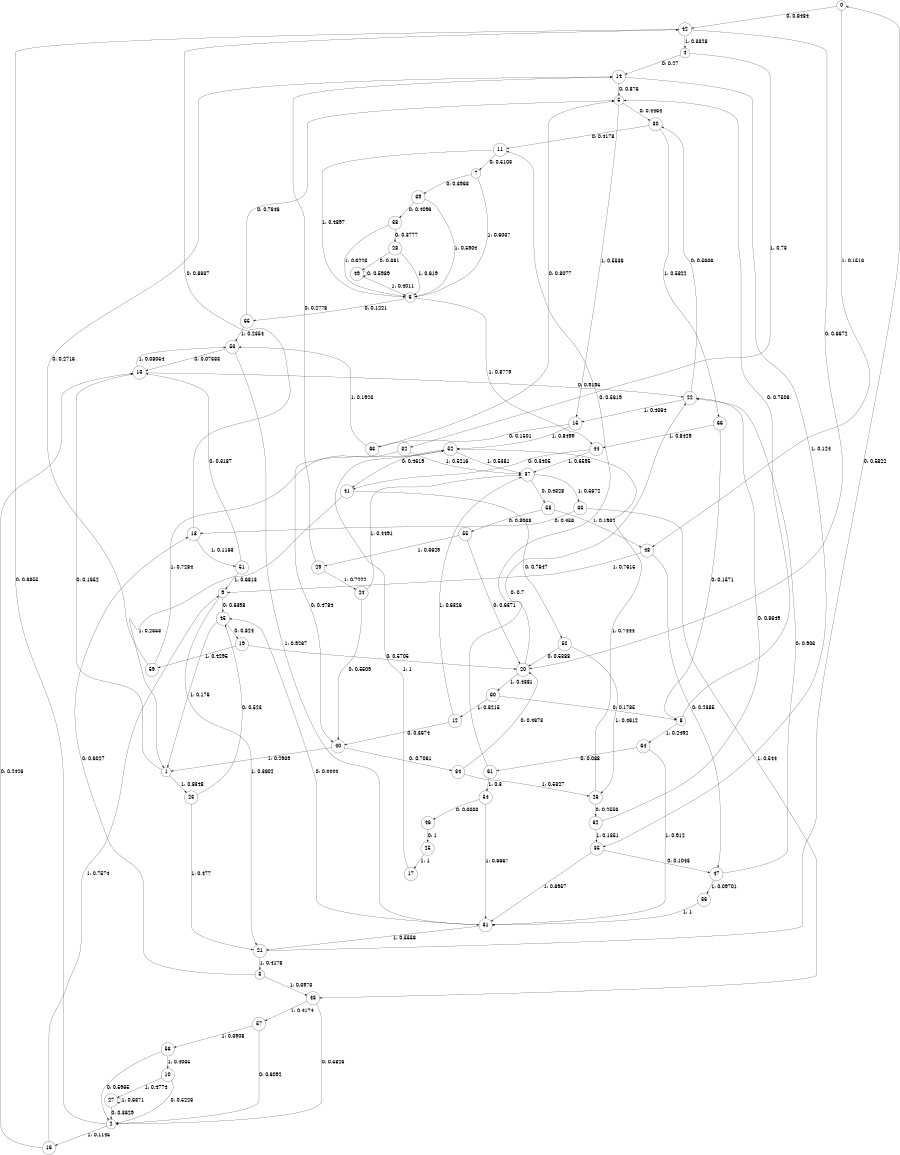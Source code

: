 digraph "ch9faceL9" {
size = "6,8.5";
ratio = "fill";
node [shape = circle];
node [fontsize = 24];
edge [fontsize = 24];
0 -> 42 [label = "0: 0.8484   "];
0 -> 48 [label = "1: 0.1516   "];
1 -> 13 [label = "0: 0.1652   "];
1 -> 23 [label = "1: 0.8348   "];
2 -> 42 [label = "0: 0.8855   "];
2 -> 16 [label = "1: 0.1145   "];
3 -> 18 [label = "0: 0.6027   "];
3 -> 43 [label = "1: 0.3973   "];
4 -> 14 [label = "0: 0.27     "];
4 -> 32 [label = "1: 0.73     "];
5 -> 30 [label = "0: 0.4464   "];
5 -> 15 [label = "1: 0.5536   "];
6 -> 65 [label = "0: 0.1221   "];
6 -> 44 [label = "1: 0.8779   "];
7 -> 39 [label = "0: 0.3963   "];
7 -> 6 [label = "1: 0.6037   "];
8 -> 5 [label = "0: 0.7508   "];
8 -> 64 [label = "1: 0.2492   "];
9 -> 45 [label = "0: 0.6398   "];
9 -> 21 [label = "1: 0.3602   "];
10 -> 2 [label = "0: 0.5226   "];
10 -> 27 [label = "1: 0.4774   "];
11 -> 7 [label = "0: 0.5103   "];
11 -> 6 [label = "1: 0.4897   "];
12 -> 40 [label = "0: 0.3674   "];
12 -> 37 [label = "1: 0.6326   "];
13 -> 22 [label = "0: 0.9195   "];
13 -> 53 [label = "1: 0.08054  "];
14 -> 5 [label = "0: 0.876    "];
14 -> 35 [label = "1: 0.124    "];
15 -> 63 [label = "0: 0.1501   "];
15 -> 52 [label = "1: 0.8499   "];
16 -> 13 [label = "0: 0.2426   "];
16 -> 9 [label = "1: 0.7574   "];
17 -> 52 [label = "1: 1        "];
18 -> 42 [label = "0: 0.8837   "];
18 -> 51 [label = "1: 0.1163   "];
19 -> 20 [label = "0: 0.5705   "];
19 -> 59 [label = "1: 0.4295   "];
20 -> 11 [label = "0: 0.5619   "];
20 -> 60 [label = "1: 0.4381   "];
21 -> 0 [label = "0: 0.5822   "];
21 -> 3 [label = "1: 0.4178   "];
22 -> 30 [label = "0: 0.5636   "];
22 -> 15 [label = "1: 0.4364   "];
23 -> 45 [label = "0: 0.523    "];
23 -> 21 [label = "1: 0.477    "];
24 -> 40 [label = "0: 0.5509   "];
24 -> 37 [label = "1: 0.4491   "];
25 -> 17 [label = "1: 1        "];
26 -> 62 [label = "0: 0.2556   "];
26 -> 52 [label = "1: 0.7444   "];
27 -> 2 [label = "0: 0.3629   "];
27 -> 27 [label = "1: 0.6371   "];
28 -> 49 [label = "0: 0.381    "];
28 -> 6 [label = "1: 0.619    "];
29 -> 14 [label = "0: 0.2778   "];
29 -> 24 [label = "1: 0.7222   "];
30 -> 11 [label = "0: 0.4178   "];
30 -> 66 [label = "1: 0.5822   "];
31 -> 45 [label = "0: 0.4444   "];
31 -> 21 [label = "1: 0.5556   "];
32 -> 40 [label = "0: 0.4784   "];
32 -> 37 [label = "1: 0.5216   "];
33 -> 18 [label = "0: 0.456    "];
33 -> 43 [label = "1: 0.544    "];
34 -> 20 [label = "0: 0.4673   "];
34 -> 26 [label = "1: 0.5327   "];
35 -> 47 [label = "0: 0.1043   "];
35 -> 31 [label = "1: 0.8957   "];
36 -> 31 [label = "1: 1        "];
37 -> 58 [label = "0: 0.4328   "];
37 -> 33 [label = "1: 0.5672   "];
38 -> 28 [label = "0: 0.3777   "];
38 -> 6 [label = "1: 0.6223   "];
39 -> 38 [label = "0: 0.4096   "];
39 -> 6 [label = "1: 0.5904   "];
40 -> 34 [label = "0: 0.7061   "];
40 -> 1 [label = "1: 0.2939   "];
41 -> 50 [label = "0: 0.7647   "];
41 -> 1 [label = "1: 0.2353   "];
42 -> 20 [label = "0: 0.6672   "];
42 -> 4 [label = "1: 0.3328   "];
43 -> 2 [label = "0: 0.5826   "];
43 -> 57 [label = "1: 0.4174   "];
44 -> 41 [label = "0: 0.3405   "];
44 -> 37 [label = "1: 0.6595   "];
45 -> 19 [label = "0: 0.824    "];
45 -> 1 [label = "1: 0.176    "];
46 -> 25 [label = "0: 1        "];
47 -> 22 [label = "0: 0.903    "];
47 -> 36 [label = "1: 0.09701  "];
48 -> 47 [label = "0: 0.2385   "];
48 -> 9 [label = "1: 0.7615   "];
49 -> 49 [label = "0: 0.5989   "];
49 -> 6 [label = "1: 0.4011   "];
50 -> 20 [label = "0: 0.5388   "];
50 -> 26 [label = "1: 0.4612   "];
51 -> 13 [label = "0: 0.3187   "];
51 -> 9 [label = "1: 0.6813   "];
52 -> 41 [label = "0: 0.4619   "];
52 -> 37 [label = "1: 0.5381   "];
53 -> 13 [label = "0: 0.07333  "];
53 -> 31 [label = "1: 0.9267   "];
54 -> 46 [label = "0: 0.3333   "];
54 -> 31 [label = "1: 0.6667   "];
55 -> 20 [label = "0: 0.6371   "];
55 -> 29 [label = "1: 0.3629   "];
56 -> 2 [label = "0: 0.5965   "];
56 -> 10 [label = "1: 0.4035   "];
57 -> 2 [label = "0: 0.6092   "];
57 -> 56 [label = "1: 0.3908   "];
58 -> 55 [label = "0: 0.8068   "];
58 -> 48 [label = "1: 0.1932   "];
59 -> 14 [label = "0: 0.2716   "];
59 -> 52 [label = "1: 0.7284   "];
60 -> 8 [label = "0: 0.1785   "];
60 -> 12 [label = "1: 0.8215   "];
61 -> 22 [label = "0: 0.7      "];
61 -> 54 [label = "1: 0.3      "];
62 -> 22 [label = "0: 0.8649   "];
62 -> 35 [label = "1: 0.1351   "];
63 -> 5 [label = "0: 0.8077   "];
63 -> 53 [label = "1: 0.1923   "];
64 -> 61 [label = "0: 0.088    "];
64 -> 31 [label = "1: 0.912    "];
65 -> 5 [label = "0: 0.7646   "];
65 -> 53 [label = "1: 0.2354   "];
66 -> 8 [label = "0: 0.1571   "];
66 -> 44 [label = "1: 0.8429   "];
}